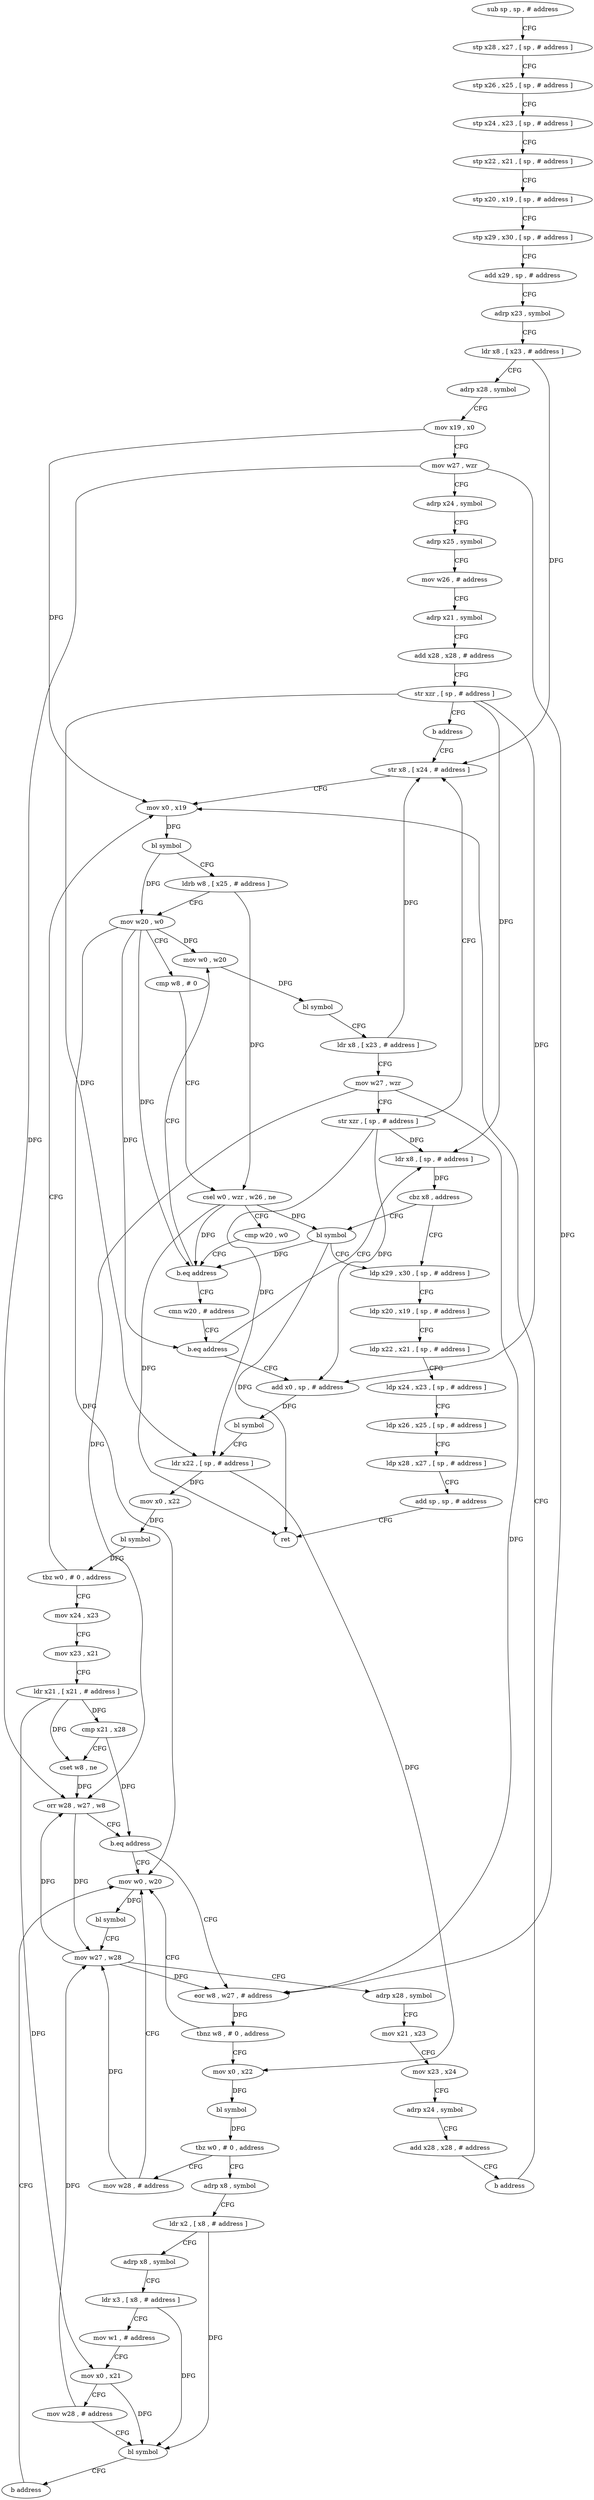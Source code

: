 digraph "func" {
"4202304" [label = "sub sp , sp , # address" ]
"4202308" [label = "stp x28 , x27 , [ sp , # address ]" ]
"4202312" [label = "stp x26 , x25 , [ sp , # address ]" ]
"4202316" [label = "stp x24 , x23 , [ sp , # address ]" ]
"4202320" [label = "stp x22 , x21 , [ sp , # address ]" ]
"4202324" [label = "stp x20 , x19 , [ sp , # address ]" ]
"4202328" [label = "stp x29 , x30 , [ sp , # address ]" ]
"4202332" [label = "add x29 , sp , # address" ]
"4202336" [label = "adrp x23 , symbol" ]
"4202340" [label = "ldr x8 , [ x23 , # address ]" ]
"4202344" [label = "adrp x28 , symbol" ]
"4202348" [label = "mov x19 , x0" ]
"4202352" [label = "mov w27 , wzr" ]
"4202356" [label = "adrp x24 , symbol" ]
"4202360" [label = "adrp x25 , symbol" ]
"4202364" [label = "mov w26 , # address" ]
"4202368" [label = "adrp x21 , symbol" ]
"4202372" [label = "add x28 , x28 , # address" ]
"4202376" [label = "str xzr , [ sp , # address ]" ]
"4202380" [label = "b address" ]
"4202404" [label = "str x8 , [ x24 , # address ]" ]
"4202408" [label = "mov x0 , x19" ]
"4202384" [label = "mov w0 , w20" ]
"4202388" [label = "bl symbol" ]
"4202392" [label = "ldr x8 , [ x23 , # address ]" ]
"4202396" [label = "mov w27 , wzr" ]
"4202400" [label = "str xzr , [ sp , # address ]" ]
"4202440" [label = "cmn w20 , # address" ]
"4202444" [label = "b.eq address" ]
"4202596" [label = "ldr x8 , [ sp , # address ]" ]
"4202448" [label = "add x0 , sp , # address" ]
"4202600" [label = "cbz x8 , address" ]
"4202608" [label = "ldp x29 , x30 , [ sp , # address ]" ]
"4202604" [label = "bl symbol" ]
"4202452" [label = "bl symbol" ]
"4202456" [label = "ldr x22 , [ sp , # address ]" ]
"4202460" [label = "mov x0 , x22" ]
"4202464" [label = "bl symbol" ]
"4202468" [label = "tbz w0 , # 0 , address" ]
"4202472" [label = "mov x24 , x23" ]
"4202612" [label = "ldp x20 , x19 , [ sp , # address ]" ]
"4202616" [label = "ldp x22 , x21 , [ sp , # address ]" ]
"4202620" [label = "ldp x24 , x23 , [ sp , # address ]" ]
"4202624" [label = "ldp x26 , x25 , [ sp , # address ]" ]
"4202628" [label = "ldp x28 , x27 , [ sp , # address ]" ]
"4202632" [label = "add sp , sp , # address" ]
"4202636" [label = "ret" ]
"4202412" [label = "bl symbol" ]
"4202416" [label = "ldrb w8 , [ x25 , # address ]" ]
"4202420" [label = "mov w20 , w0" ]
"4202424" [label = "cmp w8 , # 0" ]
"4202428" [label = "csel w0 , wzr , w26 , ne" ]
"4202432" [label = "cmp w20 , w0" ]
"4202436" [label = "b.eq address" ]
"4202476" [label = "mov x23 , x21" ]
"4202480" [label = "ldr x21 , [ x21 , # address ]" ]
"4202484" [label = "cmp x21 , x28" ]
"4202488" [label = "cset w8 , ne" ]
"4202492" [label = "orr w28 , w27 , w8" ]
"4202496" [label = "b.eq address" ]
"4202560" [label = "mov w0 , w20" ]
"4202500" [label = "eor w8 , w27 , # address" ]
"4202564" [label = "bl symbol" ]
"4202568" [label = "mov w27 , w28" ]
"4202572" [label = "adrp x28 , symbol" ]
"4202576" [label = "mov x21 , x23" ]
"4202580" [label = "mov x23 , x24" ]
"4202584" [label = "adrp x24 , symbol" ]
"4202588" [label = "add x28 , x28 , # address" ]
"4202592" [label = "b address" ]
"4202504" [label = "tbnz w8 , # 0 , address" ]
"4202508" [label = "mov x0 , x22" ]
"4202512" [label = "bl symbol" ]
"4202516" [label = "tbz w0 , # 0 , address" ]
"4202556" [label = "mov w28 , # address" ]
"4202520" [label = "adrp x8 , symbol" ]
"4202524" [label = "ldr x2 , [ x8 , # address ]" ]
"4202528" [label = "adrp x8 , symbol" ]
"4202532" [label = "ldr x3 , [ x8 , # address ]" ]
"4202536" [label = "mov w1 , # address" ]
"4202540" [label = "mov x0 , x21" ]
"4202544" [label = "mov w28 , # address" ]
"4202548" [label = "bl symbol" ]
"4202552" [label = "b address" ]
"4202304" -> "4202308" [ label = "CFG" ]
"4202308" -> "4202312" [ label = "CFG" ]
"4202312" -> "4202316" [ label = "CFG" ]
"4202316" -> "4202320" [ label = "CFG" ]
"4202320" -> "4202324" [ label = "CFG" ]
"4202324" -> "4202328" [ label = "CFG" ]
"4202328" -> "4202332" [ label = "CFG" ]
"4202332" -> "4202336" [ label = "CFG" ]
"4202336" -> "4202340" [ label = "CFG" ]
"4202340" -> "4202344" [ label = "CFG" ]
"4202340" -> "4202404" [ label = "DFG" ]
"4202344" -> "4202348" [ label = "CFG" ]
"4202348" -> "4202352" [ label = "CFG" ]
"4202348" -> "4202408" [ label = "DFG" ]
"4202352" -> "4202356" [ label = "CFG" ]
"4202352" -> "4202492" [ label = "DFG" ]
"4202352" -> "4202500" [ label = "DFG" ]
"4202356" -> "4202360" [ label = "CFG" ]
"4202360" -> "4202364" [ label = "CFG" ]
"4202364" -> "4202368" [ label = "CFG" ]
"4202368" -> "4202372" [ label = "CFG" ]
"4202372" -> "4202376" [ label = "CFG" ]
"4202376" -> "4202380" [ label = "CFG" ]
"4202376" -> "4202596" [ label = "DFG" ]
"4202376" -> "4202456" [ label = "DFG" ]
"4202376" -> "4202448" [ label = "DFG" ]
"4202380" -> "4202404" [ label = "CFG" ]
"4202404" -> "4202408" [ label = "CFG" ]
"4202408" -> "4202412" [ label = "DFG" ]
"4202384" -> "4202388" [ label = "DFG" ]
"4202388" -> "4202392" [ label = "CFG" ]
"4202392" -> "4202396" [ label = "CFG" ]
"4202392" -> "4202404" [ label = "DFG" ]
"4202396" -> "4202400" [ label = "CFG" ]
"4202396" -> "4202492" [ label = "DFG" ]
"4202396" -> "4202500" [ label = "DFG" ]
"4202400" -> "4202404" [ label = "CFG" ]
"4202400" -> "4202596" [ label = "DFG" ]
"4202400" -> "4202456" [ label = "DFG" ]
"4202400" -> "4202448" [ label = "DFG" ]
"4202440" -> "4202444" [ label = "CFG" ]
"4202444" -> "4202596" [ label = "CFG" ]
"4202444" -> "4202448" [ label = "CFG" ]
"4202596" -> "4202600" [ label = "DFG" ]
"4202448" -> "4202452" [ label = "DFG" ]
"4202600" -> "4202608" [ label = "CFG" ]
"4202600" -> "4202604" [ label = "CFG" ]
"4202608" -> "4202612" [ label = "CFG" ]
"4202604" -> "4202608" [ label = "CFG" ]
"4202604" -> "4202436" [ label = "DFG" ]
"4202604" -> "4202636" [ label = "DFG" ]
"4202452" -> "4202456" [ label = "CFG" ]
"4202456" -> "4202460" [ label = "DFG" ]
"4202456" -> "4202508" [ label = "DFG" ]
"4202460" -> "4202464" [ label = "DFG" ]
"4202464" -> "4202468" [ label = "DFG" ]
"4202468" -> "4202408" [ label = "CFG" ]
"4202468" -> "4202472" [ label = "CFG" ]
"4202472" -> "4202476" [ label = "CFG" ]
"4202612" -> "4202616" [ label = "CFG" ]
"4202616" -> "4202620" [ label = "CFG" ]
"4202620" -> "4202624" [ label = "CFG" ]
"4202624" -> "4202628" [ label = "CFG" ]
"4202628" -> "4202632" [ label = "CFG" ]
"4202632" -> "4202636" [ label = "CFG" ]
"4202412" -> "4202416" [ label = "CFG" ]
"4202412" -> "4202420" [ label = "DFG" ]
"4202416" -> "4202420" [ label = "CFG" ]
"4202416" -> "4202428" [ label = "DFG" ]
"4202420" -> "4202424" [ label = "CFG" ]
"4202420" -> "4202436" [ label = "DFG" ]
"4202420" -> "4202384" [ label = "DFG" ]
"4202420" -> "4202444" [ label = "DFG" ]
"4202420" -> "4202560" [ label = "DFG" ]
"4202424" -> "4202428" [ label = "CFG" ]
"4202428" -> "4202432" [ label = "CFG" ]
"4202428" -> "4202436" [ label = "DFG" ]
"4202428" -> "4202636" [ label = "DFG" ]
"4202428" -> "4202604" [ label = "DFG" ]
"4202432" -> "4202436" [ label = "CFG" ]
"4202436" -> "4202384" [ label = "CFG" ]
"4202436" -> "4202440" [ label = "CFG" ]
"4202476" -> "4202480" [ label = "CFG" ]
"4202480" -> "4202484" [ label = "DFG" ]
"4202480" -> "4202488" [ label = "DFG" ]
"4202480" -> "4202540" [ label = "DFG" ]
"4202484" -> "4202488" [ label = "CFG" ]
"4202484" -> "4202496" [ label = "DFG" ]
"4202488" -> "4202492" [ label = "DFG" ]
"4202492" -> "4202496" [ label = "CFG" ]
"4202492" -> "4202568" [ label = "DFG" ]
"4202496" -> "4202560" [ label = "CFG" ]
"4202496" -> "4202500" [ label = "CFG" ]
"4202560" -> "4202564" [ label = "DFG" ]
"4202500" -> "4202504" [ label = "DFG" ]
"4202564" -> "4202568" [ label = "CFG" ]
"4202568" -> "4202572" [ label = "CFG" ]
"4202568" -> "4202492" [ label = "DFG" ]
"4202568" -> "4202500" [ label = "DFG" ]
"4202572" -> "4202576" [ label = "CFG" ]
"4202576" -> "4202580" [ label = "CFG" ]
"4202580" -> "4202584" [ label = "CFG" ]
"4202584" -> "4202588" [ label = "CFG" ]
"4202588" -> "4202592" [ label = "CFG" ]
"4202592" -> "4202408" [ label = "CFG" ]
"4202504" -> "4202560" [ label = "CFG" ]
"4202504" -> "4202508" [ label = "CFG" ]
"4202508" -> "4202512" [ label = "DFG" ]
"4202512" -> "4202516" [ label = "DFG" ]
"4202516" -> "4202556" [ label = "CFG" ]
"4202516" -> "4202520" [ label = "CFG" ]
"4202556" -> "4202560" [ label = "CFG" ]
"4202556" -> "4202568" [ label = "DFG" ]
"4202520" -> "4202524" [ label = "CFG" ]
"4202524" -> "4202528" [ label = "CFG" ]
"4202524" -> "4202548" [ label = "DFG" ]
"4202528" -> "4202532" [ label = "CFG" ]
"4202532" -> "4202536" [ label = "CFG" ]
"4202532" -> "4202548" [ label = "DFG" ]
"4202536" -> "4202540" [ label = "CFG" ]
"4202540" -> "4202544" [ label = "CFG" ]
"4202540" -> "4202548" [ label = "DFG" ]
"4202544" -> "4202548" [ label = "CFG" ]
"4202544" -> "4202568" [ label = "DFG" ]
"4202548" -> "4202552" [ label = "CFG" ]
"4202552" -> "4202560" [ label = "CFG" ]
}
